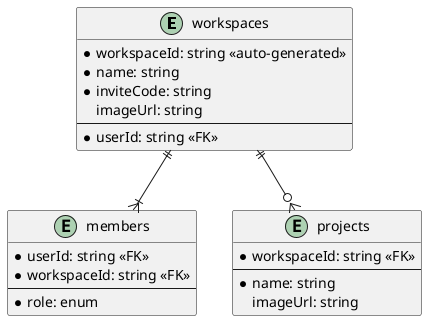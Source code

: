 @startuml database

entity workspaces {
    * workspaceId: string <<auto-generated>>
    * name: string
    * inviteCode: string
    imageUrl: string
    ---
    * userId: string <<FK>>
}

entity members {
    * userId: string <<FK>>
    * workspaceId: string <<FK>>
    ---
    * role: enum
}

entity projects {
    * workspaceId: string <<FK>>
    ---
    * name: string
    imageUrl: string
}

workspaces ||--|{ members
workspaces ||--o{ projects

@enduml
